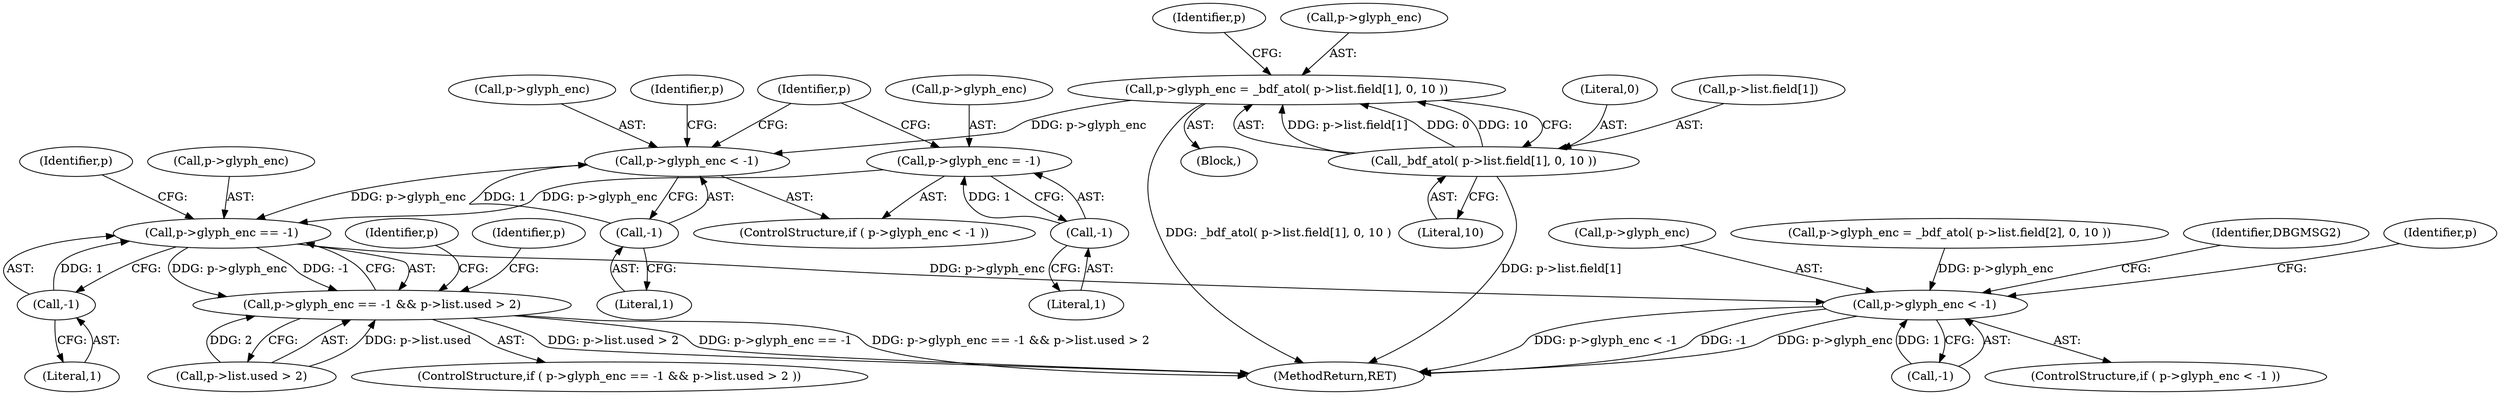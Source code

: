 digraph "0_savannah_7f2e4f4f553f6836be7683f66226afac3fa979b8@pointer" {
"1000539" [label="(Call,p->glyph_enc == -1)"];
"1000525" [label="(Call,p->glyph_enc < -1)"];
"1000510" [label="(Call,p->glyph_enc = _bdf_atol( p->list.field[1], 0, 10 ))"];
"1000514" [label="(Call,_bdf_atol( p->list.field[1], 0, 10 ))"];
"1000529" [label="(Call,-1)"];
"1000531" [label="(Call,p->glyph_enc = -1)"];
"1000535" [label="(Call,-1)"];
"1000543" [label="(Call,-1)"];
"1000538" [label="(Call,p->glyph_enc == -1 && p->list.used > 2)"];
"1000567" [label="(Call,p->glyph_enc < -1)"];
"1000567" [label="(Call,p->glyph_enc < -1)"];
"1000568" [label="(Call,p->glyph_enc)"];
"1000522" [label="(Literal,0)"];
"1000523" [label="(Literal,10)"];
"1000545" [label="(Call,p->list.used > 2)"];
"1000552" [label="(Call,p->glyph_enc = _bdf_atol( p->list.field[2], 0, 10 ))"];
"1000543" [label="(Call,-1)"];
"1000524" [label="(ControlStructure,if ( p->glyph_enc < -1 ))"];
"1000510" [label="(Call,p->glyph_enc = _bdf_atol( p->list.field[1], 0, 10 ))"];
"1000515" [label="(Call,p->list.field[1])"];
"1000530" [label="(Literal,1)"];
"1000527" [label="(Identifier,p)"];
"1000554" [label="(Identifier,p)"];
"1000537" [label="(ControlStructure,if ( p->glyph_enc == -1 && p->list.used > 2 ))"];
"1000482" [label="(Block,)"];
"1000540" [label="(Call,p->glyph_enc)"];
"1000514" [label="(Call,_bdf_atol( p->list.field[1], 0, 10 ))"];
"1000525" [label="(Call,p->glyph_enc < -1)"];
"1000581" [label="(Identifier,DBGMSG2)"];
"1000544" [label="(Literal,1)"];
"1000532" [label="(Call,p->glyph_enc)"];
"1000536" [label="(Literal,1)"];
"1000569" [label="(Identifier,p)"];
"1000548" [label="(Identifier,p)"];
"1000539" [label="(Call,p->glyph_enc == -1)"];
"1000566" [label="(ControlStructure,if ( p->glyph_enc < -1 ))"];
"1000538" [label="(Call,p->glyph_enc == -1 && p->list.used > 2)"];
"1001562" [label="(MethodReturn,RET)"];
"1000511" [label="(Call,p->glyph_enc)"];
"1000535" [label="(Call,-1)"];
"1000533" [label="(Identifier,p)"];
"1000529" [label="(Call,-1)"];
"1000575" [label="(Identifier,p)"];
"1000571" [label="(Call,-1)"];
"1000531" [label="(Call,p->glyph_enc = -1)"];
"1000541" [label="(Identifier,p)"];
"1000526" [label="(Call,p->glyph_enc)"];
"1000539" -> "1000538"  [label="AST: "];
"1000539" -> "1000543"  [label="CFG: "];
"1000540" -> "1000539"  [label="AST: "];
"1000543" -> "1000539"  [label="AST: "];
"1000548" -> "1000539"  [label="CFG: "];
"1000538" -> "1000539"  [label="CFG: "];
"1000539" -> "1000538"  [label="DDG: p->glyph_enc"];
"1000539" -> "1000538"  [label="DDG: -1"];
"1000525" -> "1000539"  [label="DDG: p->glyph_enc"];
"1000531" -> "1000539"  [label="DDG: p->glyph_enc"];
"1000543" -> "1000539"  [label="DDG: 1"];
"1000539" -> "1000567"  [label="DDG: p->glyph_enc"];
"1000525" -> "1000524"  [label="AST: "];
"1000525" -> "1000529"  [label="CFG: "];
"1000526" -> "1000525"  [label="AST: "];
"1000529" -> "1000525"  [label="AST: "];
"1000533" -> "1000525"  [label="CFG: "];
"1000541" -> "1000525"  [label="CFG: "];
"1000510" -> "1000525"  [label="DDG: p->glyph_enc"];
"1000529" -> "1000525"  [label="DDG: 1"];
"1000510" -> "1000482"  [label="AST: "];
"1000510" -> "1000514"  [label="CFG: "];
"1000511" -> "1000510"  [label="AST: "];
"1000514" -> "1000510"  [label="AST: "];
"1000527" -> "1000510"  [label="CFG: "];
"1000510" -> "1001562"  [label="DDG: _bdf_atol( p->list.field[1], 0, 10 )"];
"1000514" -> "1000510"  [label="DDG: p->list.field[1]"];
"1000514" -> "1000510"  [label="DDG: 0"];
"1000514" -> "1000510"  [label="DDG: 10"];
"1000514" -> "1000523"  [label="CFG: "];
"1000515" -> "1000514"  [label="AST: "];
"1000522" -> "1000514"  [label="AST: "];
"1000523" -> "1000514"  [label="AST: "];
"1000514" -> "1001562"  [label="DDG: p->list.field[1]"];
"1000529" -> "1000530"  [label="CFG: "];
"1000530" -> "1000529"  [label="AST: "];
"1000531" -> "1000524"  [label="AST: "];
"1000531" -> "1000535"  [label="CFG: "];
"1000532" -> "1000531"  [label="AST: "];
"1000535" -> "1000531"  [label="AST: "];
"1000541" -> "1000531"  [label="CFG: "];
"1000535" -> "1000531"  [label="DDG: 1"];
"1000535" -> "1000536"  [label="CFG: "];
"1000536" -> "1000535"  [label="AST: "];
"1000543" -> "1000544"  [label="CFG: "];
"1000544" -> "1000543"  [label="AST: "];
"1000538" -> "1000537"  [label="AST: "];
"1000538" -> "1000545"  [label="CFG: "];
"1000545" -> "1000538"  [label="AST: "];
"1000554" -> "1000538"  [label="CFG: "];
"1000569" -> "1000538"  [label="CFG: "];
"1000538" -> "1001562"  [label="DDG: p->list.used > 2"];
"1000538" -> "1001562"  [label="DDG: p->glyph_enc == -1"];
"1000538" -> "1001562"  [label="DDG: p->glyph_enc == -1 && p->list.used > 2"];
"1000545" -> "1000538"  [label="DDG: p->list.used"];
"1000545" -> "1000538"  [label="DDG: 2"];
"1000567" -> "1000566"  [label="AST: "];
"1000567" -> "1000571"  [label="CFG: "];
"1000568" -> "1000567"  [label="AST: "];
"1000571" -> "1000567"  [label="AST: "];
"1000575" -> "1000567"  [label="CFG: "];
"1000581" -> "1000567"  [label="CFG: "];
"1000567" -> "1001562"  [label="DDG: -1"];
"1000567" -> "1001562"  [label="DDG: p->glyph_enc"];
"1000567" -> "1001562"  [label="DDG: p->glyph_enc < -1"];
"1000552" -> "1000567"  [label="DDG: p->glyph_enc"];
"1000571" -> "1000567"  [label="DDG: 1"];
}

